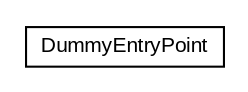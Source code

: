 #!/usr/local/bin/dot
#
# Class diagram 
# Generated by UMLGraph version 5.1 (http://www.umlgraph.org/)
#

digraph G {
	edge [fontname="arial",fontsize=10,labelfontname="arial",labelfontsize=10];
	node [fontname="arial",fontsize=10,shape=plaintext];
	nodesep=0.25;
	ranksep=0.5;
	// com.ononedb.nextweb.js.internal.DummyEntryPoint
	c19 [label=<<table title="com.ononedb.nextweb.js.internal.DummyEntryPoint" border="0" cellborder="1" cellspacing="0" cellpadding="2" port="p" href="./DummyEntryPoint.html">
		<tr><td><table border="0" cellspacing="0" cellpadding="1">
<tr><td align="center" balign="center"> DummyEntryPoint </td></tr>
		</table></td></tr>
		</table>>, fontname="arial", fontcolor="black", fontsize=10.0];
}

